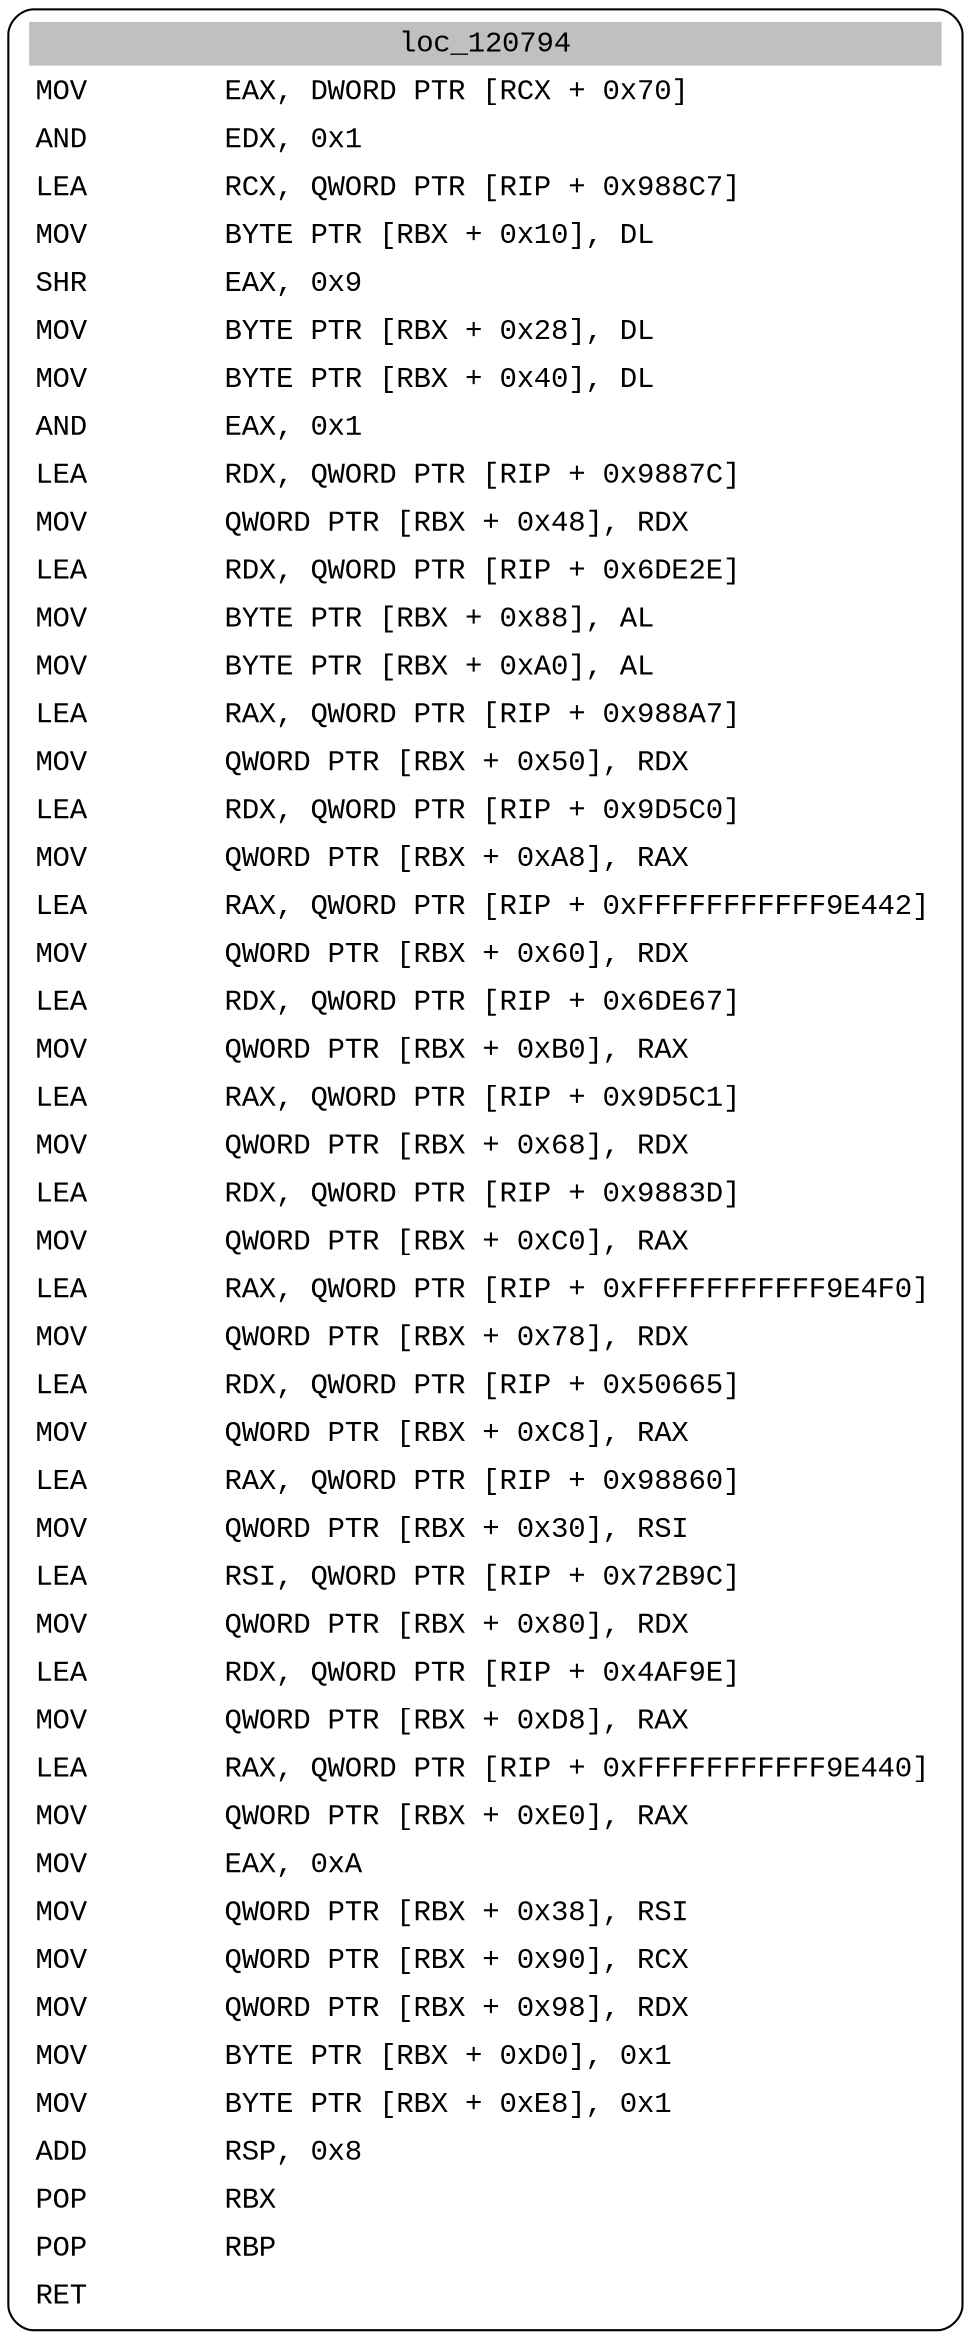 digraph asm_graph {
1941 [
shape="Mrecord" fontname="Courier New"label =<<table border="0" cellborder="0" cellpadding="3"><tr><td align="center" colspan="2" bgcolor="grey">loc_120794</td></tr><tr><td align="left">MOV        EAX, DWORD PTR [RCX + 0x70]</td></tr><tr><td align="left">AND        EDX, 0x1</td></tr><tr><td align="left">LEA        RCX, QWORD PTR [RIP + 0x988C7]</td></tr><tr><td align="left">MOV        BYTE PTR [RBX + 0x10], DL</td></tr><tr><td align="left">SHR        EAX, 0x9</td></tr><tr><td align="left">MOV        BYTE PTR [RBX + 0x28], DL</td></tr><tr><td align="left">MOV        BYTE PTR [RBX + 0x40], DL</td></tr><tr><td align="left">AND        EAX, 0x1</td></tr><tr><td align="left">LEA        RDX, QWORD PTR [RIP + 0x9887C]</td></tr><tr><td align="left">MOV        QWORD PTR [RBX + 0x48], RDX</td></tr><tr><td align="left">LEA        RDX, QWORD PTR [RIP + 0x6DE2E]</td></tr><tr><td align="left">MOV        BYTE PTR [RBX + 0x88], AL</td></tr><tr><td align="left">MOV        BYTE PTR [RBX + 0xA0], AL</td></tr><tr><td align="left">LEA        RAX, QWORD PTR [RIP + 0x988A7]</td></tr><tr><td align="left">MOV        QWORD PTR [RBX + 0x50], RDX</td></tr><tr><td align="left">LEA        RDX, QWORD PTR [RIP + 0x9D5C0]</td></tr><tr><td align="left">MOV        QWORD PTR [RBX + 0xA8], RAX</td></tr><tr><td align="left">LEA        RAX, QWORD PTR [RIP + 0xFFFFFFFFFFF9E442]</td></tr><tr><td align="left">MOV        QWORD PTR [RBX + 0x60], RDX</td></tr><tr><td align="left">LEA        RDX, QWORD PTR [RIP + 0x6DE67]</td></tr><tr><td align="left">MOV        QWORD PTR [RBX + 0xB0], RAX</td></tr><tr><td align="left">LEA        RAX, QWORD PTR [RIP + 0x9D5C1]</td></tr><tr><td align="left">MOV        QWORD PTR [RBX + 0x68], RDX</td></tr><tr><td align="left">LEA        RDX, QWORD PTR [RIP + 0x9883D]</td></tr><tr><td align="left">MOV        QWORD PTR [RBX + 0xC0], RAX</td></tr><tr><td align="left">LEA        RAX, QWORD PTR [RIP + 0xFFFFFFFFFFF9E4F0]</td></tr><tr><td align="left">MOV        QWORD PTR [RBX + 0x78], RDX</td></tr><tr><td align="left">LEA        RDX, QWORD PTR [RIP + 0x50665]</td></tr><tr><td align="left">MOV        QWORD PTR [RBX + 0xC8], RAX</td></tr><tr><td align="left">LEA        RAX, QWORD PTR [RIP + 0x98860]</td></tr><tr><td align="left">MOV        QWORD PTR [RBX + 0x30], RSI</td></tr><tr><td align="left">LEA        RSI, QWORD PTR [RIP + 0x72B9C]</td></tr><tr><td align="left">MOV        QWORD PTR [RBX + 0x80], RDX</td></tr><tr><td align="left">LEA        RDX, QWORD PTR [RIP + 0x4AF9E]</td></tr><tr><td align="left">MOV        QWORD PTR [RBX + 0xD8], RAX</td></tr><tr><td align="left">LEA        RAX, QWORD PTR [RIP + 0xFFFFFFFFFFF9E440]</td></tr><tr><td align="left">MOV        QWORD PTR [RBX + 0xE0], RAX</td></tr><tr><td align="left">MOV        EAX, 0xA</td></tr><tr><td align="left">MOV        QWORD PTR [RBX + 0x38], RSI</td></tr><tr><td align="left">MOV        QWORD PTR [RBX + 0x90], RCX</td></tr><tr><td align="left">MOV        QWORD PTR [RBX + 0x98], RDX</td></tr><tr><td align="left">MOV        BYTE PTR [RBX + 0xD0], 0x1</td></tr><tr><td align="left">MOV        BYTE PTR [RBX + 0xE8], 0x1</td></tr><tr><td align="left">ADD        RSP, 0x8</td></tr><tr><td align="left">POP        RBX</td></tr><tr><td align="left">POP        RBP</td></tr><tr><td align="left">RET        </td></tr></table>> ];
}